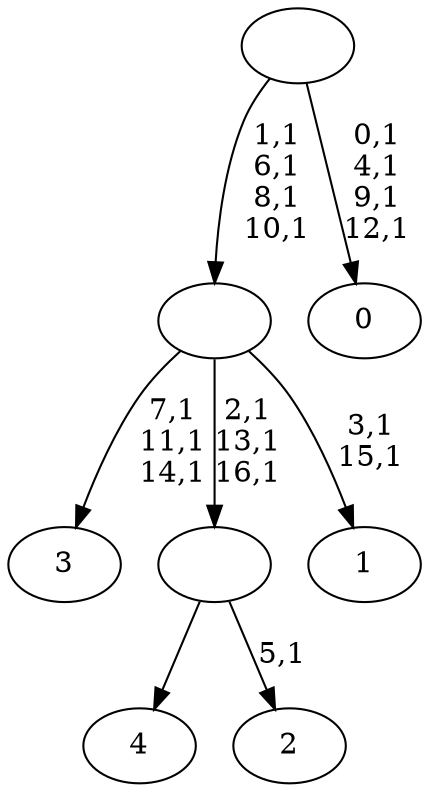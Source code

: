 digraph T {
	22 [label="4"]
	21 [label="3"]
	17 [label="2"]
	15 [label=""]
	12 [label="1"]
	9 [label=""]
	5 [label="0"]
	0 [label=""]
	15 -> 17 [label="5,1"]
	15 -> 22 [label=""]
	9 -> 12 [label="3,1\n15,1"]
	9 -> 15 [label="2,1\n13,1\n16,1"]
	9 -> 21 [label="7,1\n11,1\n14,1"]
	0 -> 5 [label="0,1\n4,1\n9,1\n12,1"]
	0 -> 9 [label="1,1\n6,1\n8,1\n10,1"]
}
